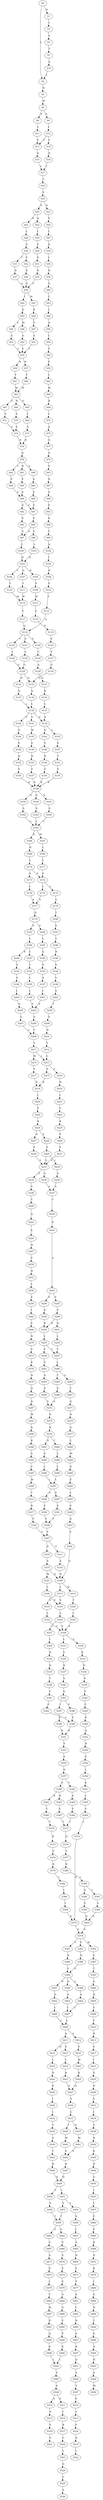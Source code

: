 strict digraph  {
	S0 -> S1 [ label = H ];
	S0 -> S2 [ label = L ];
	S1 -> S3 [ label = I ];
	S2 -> S4 [ label = N ];
	S3 -> S5 [ label = V ];
	S4 -> S6 [ label = W ];
	S5 -> S7 [ label = T ];
	S6 -> S8 [ label = A ];
	S6 -> S9 [ label = S ];
	S7 -> S10 [ label = S ];
	S8 -> S11 [ label = L ];
	S9 -> S12 [ label = L ];
	S10 -> S2 [ label = L ];
	S11 -> S13 [ label = F ];
	S12 -> S13 [ label = F ];
	S12 -> S14 [ label = Y ];
	S13 -> S15 [ label = Q ];
	S14 -> S16 [ label = Q ];
	S15 -> S17 [ label = L ];
	S16 -> S17 [ label = L ];
	S17 -> S18 [ label = C ];
	S18 -> S19 [ label = S ];
	S19 -> S20 [ label = D ];
	S19 -> S21 [ label = N ];
	S20 -> S22 [ label = Q ];
	S20 -> S23 [ label = R ];
	S21 -> S24 [ label = E ];
	S22 -> S25 [ label = L ];
	S23 -> S26 [ label = L ];
	S24 -> S27 [ label = L ];
	S25 -> S28 [ label = V ];
	S26 -> S29 [ label = A ];
	S27 -> S30 [ label = D ];
	S28 -> S31 [ label = D ];
	S29 -> S32 [ label = V ];
	S29 -> S33 [ label = T ];
	S30 -> S34 [ label = L ];
	S31 -> S35 [ label = D ];
	S32 -> S36 [ label = D ];
	S33 -> S37 [ label = D ];
	S34 -> S38 [ label = H ];
	S35 -> S39 [ label = G ];
	S36 -> S39 [ label = G ];
	S37 -> S39 [ label = G ];
	S38 -> S40 [ label = G ];
	S39 -> S41 [ label = M ];
	S39 -> S42 [ label = I ];
	S40 -> S43 [ label = C ];
	S41 -> S44 [ label = K ];
	S42 -> S45 [ label = Q ];
	S43 -> S46 [ label = L ];
	S44 -> S47 [ label = V ];
	S45 -> S48 [ label = M ];
	S45 -> S49 [ label = L ];
	S46 -> S50 [ label = Q ];
	S47 -> S51 [ label = A ];
	S48 -> S52 [ label = A ];
	S49 -> S53 [ label = A ];
	S50 -> S54 [ label = L ];
	S51 -> S55 [ label = Y ];
	S52 -> S55 [ label = Y ];
	S53 -> S55 [ label = Y ];
	S54 -> S56 [ label = Y ];
	S55 -> S57 [ label = H ];
	S55 -> S58 [ label = N ];
	S56 -> S59 [ label = P ];
	S57 -> S60 [ label = Y ];
	S58 -> S61 [ label = Y ];
	S59 -> S62 [ label = L ];
	S60 -> S63 [ label = W ];
	S61 -> S63 [ label = W ];
	S62 -> S64 [ label = W ];
	S63 -> S65 [ label = S ];
	S63 -> S66 [ label = N ];
	S63 -> S67 [ label = G ];
	S64 -> S68 [ label = R ];
	S65 -> S69 [ label = I ];
	S66 -> S70 [ label = V ];
	S67 -> S71 [ label = V ];
	S68 -> S72 [ label = I ];
	S69 -> S73 [ label = V ];
	S70 -> S74 [ label = V ];
	S71 -> S74 [ label = V ];
	S72 -> S75 [ label = A ];
	S73 -> S76 [ label = H ];
	S74 -> S76 [ label = H ];
	S75 -> S77 [ label = G ];
	S76 -> S78 [ label = G ];
	S77 -> S79 [ label = G ];
	S78 -> S80 [ label = Q ];
	S78 -> S81 [ label = H ];
	S78 -> S82 [ label = T ];
	S79 -> S83 [ label = V ];
	S80 -> S84 [ label = S ];
	S81 -> S85 [ label = P ];
	S82 -> S86 [ label = P ];
	S83 -> S87 [ label = N ];
	S84 -> S88 [ label = S ];
	S85 -> S89 [ label = S ];
	S86 -> S89 [ label = S ];
	S87 -> S90 [ label = G ];
	S88 -> S91 [ label = E ];
	S89 -> S92 [ label = D ];
	S89 -> S91 [ label = E ];
	S90 -> S93 [ label = E ];
	S91 -> S94 [ label = S ];
	S92 -> S95 [ label = S ];
	S93 -> S96 [ label = R ];
	S94 -> S97 [ label = A ];
	S94 -> S98 [ label = S ];
	S95 -> S97 [ label = A ];
	S96 -> S99 [ label = V ];
	S97 -> S100 [ label = L ];
	S98 -> S101 [ label = L ];
	S99 -> S102 [ label = Q ];
	S100 -> S103 [ label = H ];
	S101 -> S103 [ label = H ];
	S102 -> S104 [ label = I ];
	S103 -> S105 [ label = R ];
	S103 -> S106 [ label = L ];
	S103 -> S107 [ label = Q ];
	S104 -> S108 [ label = H ];
	S105 -> S109 [ label = V ];
	S106 -> S110 [ label = T ];
	S107 -> S111 [ label = T ];
	S108 -> S112 [ label = V ];
	S109 -> S113 [ label = M ];
	S110 -> S114 [ label = M ];
	S111 -> S114 [ label = M ];
	S112 -> S115 [ label = Y ];
	S113 -> S116 [ label = F ];
	S114 -> S117 [ label = Y ];
	S115 -> S118 [ label = Q ];
	S116 -> S119 [ label = D ];
	S117 -> S118 [ label = Q ];
	S118 -> S120 [ label = E ];
	S118 -> S121 [ label = S ];
	S118 -> S122 [ label = T ];
	S119 -> S123 [ label = S ];
	S120 -> S124 [ label = C ];
	S121 -> S125 [ label = L ];
	S122 -> S126 [ label = L ];
	S123 -> S127 [ label = V ];
	S124 -> S128 [ label = A ];
	S125 -> S129 [ label = G ];
	S126 -> S129 [ label = G ];
	S127 -> S130 [ label = G ];
	S128 -> S131 [ label = Q ];
	S129 -> S132 [ label = H ];
	S129 -> S133 [ label = Q ];
	S130 -> S133 [ label = Q ];
	S131 -> S134 [ label = K ];
	S132 -> S135 [ label = Q ];
	S133 -> S136 [ label = Q ];
	S134 -> S137 [ label = L ];
	S135 -> S138 [ label = L ];
	S136 -> S138 [ label = L ];
	S137 -> S139 [ label = A ];
	S138 -> S140 [ label = E ];
	S138 -> S139 [ label = A ];
	S138 -> S141 [ label = G ];
	S139 -> S142 [ label = Q ];
	S139 -> S143 [ label = L ];
	S140 -> S144 [ label = A ];
	S141 -> S145 [ label = W ];
	S142 -> S146 [ label = V ];
	S143 -> S147 [ label = V ];
	S144 -> S148 [ label = V ];
	S145 -> S149 [ label = V ];
	S146 -> S150 [ label = N ];
	S147 -> S151 [ label = T ];
	S148 -> S152 [ label = Q ];
	S149 -> S153 [ label = H ];
	S150 -> S154 [ label = Y ];
	S151 -> S155 [ label = Y ];
	S152 -> S156 [ label = Y ];
	S153 -> S157 [ label = Y ];
	S154 -> S158 [ label = K ];
	S155 -> S158 [ label = K ];
	S156 -> S158 [ label = K ];
	S157 -> S158 [ label = K ];
	S158 -> S159 [ label = S ];
	S158 -> S160 [ label = D ];
	S158 -> S161 [ label = N ];
	S159 -> S162 [ label = A ];
	S160 -> S163 [ label = A ];
	S161 -> S164 [ label = A ];
	S162 -> S165 [ label = L ];
	S163 -> S165 [ label = L ];
	S164 -> S165 [ label = L ];
	S165 -> S166 [ label = K ];
	S165 -> S167 [ label = M ];
	S166 -> S168 [ label = H ];
	S167 -> S169 [ label = L ];
	S168 -> S170 [ label = L ];
	S169 -> S171 [ label = L ];
	S170 -> S172 [ label = P ];
	S170 -> S173 [ label = S ];
	S171 -> S172 [ label = P ];
	S172 -> S174 [ label = I ];
	S172 -> S175 [ label = L ];
	S173 -> S176 [ label = I ];
	S174 -> S177 [ label = A ];
	S175 -> S178 [ label = A ];
	S176 -> S177 [ label = A ];
	S177 -> S179 [ label = Q ];
	S178 -> S180 [ label = T ];
	S179 -> S181 [ label = D ];
	S179 -> S182 [ label = E ];
	S180 -> S183 [ label = S ];
	S181 -> S184 [ label = L ];
	S182 -> S185 [ label = L ];
	S183 -> S186 [ label = T ];
	S184 -> S187 [ label = L ];
	S184 -> S188 [ label = R ];
	S185 -> S189 [ label = Q ];
	S186 -> S190 [ label = N ];
	S187 -> S191 [ label = I ];
	S188 -> S192 [ label = V ];
	S189 -> S193 [ label = V ];
	S190 -> S194 [ label = V ];
	S191 -> S195 [ label = I ];
	S192 -> S196 [ label = S ];
	S193 -> S197 [ label = A ];
	S194 -> S198 [ label = Y ];
	S195 -> S199 [ label = I ];
	S196 -> S200 [ label = I ];
	S197 -> S201 [ label = I ];
	S198 -> S202 [ label = V ];
	S199 -> S203 [ label = E ];
	S200 -> S204 [ label = D ];
	S201 -> S203 [ label = E ];
	S202 -> S205 [ label = T ];
	S203 -> S206 [ label = G ];
	S204 -> S207 [ label = G ];
	S205 -> S208 [ label = G ];
	S206 -> S209 [ label = C ];
	S207 -> S209 [ label = C ];
	S208 -> S210 [ label = H ];
	S209 -> S211 [ label = Y ];
	S210 -> S212 [ label = Y ];
	S211 -> S213 [ label = L ];
	S211 -> S214 [ label = M ];
	S212 -> S213 [ label = L ];
	S213 -> S215 [ label = Y ];
	S213 -> S216 [ label = F ];
	S214 -> S217 [ label = Y ];
	S215 -> S218 [ label = R ];
	S216 -> S219 [ label = H ];
	S217 -> S218 [ label = R ];
	S218 -> S220 [ label = I ];
	S219 -> S221 [ label = L ];
	S220 -> S222 [ label = F ];
	S221 -> S223 [ label = F ];
	S222 -> S224 [ label = K ];
	S223 -> S225 [ label = R ];
	S224 -> S226 [ label = E ];
	S224 -> S227 [ label = D ];
	S225 -> S228 [ label = P ];
	S226 -> S229 [ label = F ];
	S227 -> S230 [ label = F ];
	S228 -> S231 [ label = F ];
	S229 -> S232 [ label = L ];
	S229 -> S233 [ label = V ];
	S230 -> S233 [ label = V ];
	S231 -> S233 [ label = V ];
	S232 -> S234 [ label = A ];
	S233 -> S235 [ label = P ];
	S233 -> S236 [ label = A ];
	S234 -> S237 [ label = A ];
	S235 -> S238 [ label = V ];
	S236 -> S237 [ label = A ];
	S237 -> S239 [ label = C ];
	S238 -> S240 [ label = C ];
	S239 -> S241 [ label = D ];
	S240 -> S242 [ label = Q ];
	S241 -> S243 [ label = A ];
	S242 -> S244 [ label = E ];
	S243 -> S245 [ label = P ];
	S243 -> S246 [ label = S ];
	S244 -> S247 [ label = N ];
	S245 -> S248 [ label = E ];
	S246 -> S249 [ label = E ];
	S247 -> S250 [ label = E ];
	S248 -> S251 [ label = Q ];
	S248 -> S252 [ label = R ];
	S249 -> S252 [ label = R ];
	S250 -> S253 [ label = N ];
	S251 -> S254 [ label = L ];
	S252 -> S255 [ label = L ];
	S253 -> S256 [ label = L ];
	S254 -> S257 [ label = T ];
	S255 -> S257 [ label = T ];
	S255 -> S258 [ label = V ];
	S256 -> S259 [ label = E ];
	S257 -> S260 [ label = L ];
	S258 -> S261 [ label = V ];
	S259 -> S262 [ label = I ];
	S260 -> S263 [ label = V ];
	S260 -> S264 [ label = T ];
	S261 -> S265 [ label = A ];
	S262 -> S266 [ label = E ];
	S263 -> S267 [ label = T ];
	S264 -> S268 [ label = S ];
	S265 -> S269 [ label = S ];
	S266 -> S270 [ label = N ];
	S267 -> S271 [ label = Q ];
	S268 -> S272 [ label = S ];
	S269 -> S272 [ label = S ];
	S270 -> S273 [ label = V ];
	S271 -> S274 [ label = N ];
	S272 -> S275 [ label = N ];
	S273 -> S276 [ label = K ];
	S274 -> S277 [ label = Q ];
	S275 -> S278 [ label = R ];
	S276 -> S279 [ label = N ];
	S277 -> S280 [ label = L ];
	S278 -> S281 [ label = H ];
	S278 -> S282 [ label = T ];
	S279 -> S283 [ label = N ];
	S280 -> S284 [ label = M ];
	S281 -> S285 [ label = E ];
	S282 -> S286 [ label = L ];
	S283 -> S287 [ label = D ];
	S284 -> S288 [ label = N ];
	S285 -> S289 [ label = L ];
	S286 -> S290 [ label = L ];
	S287 -> S291 [ label = W ];
	S288 -> S292 [ label = E ];
	S289 -> S293 [ label = L ];
	S290 -> S293 [ label = L ];
	S291 -> S294 [ label = R ];
	S292 -> S295 [ label = L ];
	S293 -> S296 [ label = G ];
	S293 -> S297 [ label = E ];
	S294 -> S298 [ label = K ];
	S295 -> S299 [ label = V ];
	S296 -> S300 [ label = E ];
	S297 -> S301 [ label = E ];
	S298 -> S302 [ label = S ];
	S299 -> S303 [ label = Q ];
	S300 -> S304 [ label = F ];
	S301 -> S304 [ label = F ];
	S302 -> S305 [ label = C ];
	S303 -> S306 [ label = S ];
	S304 -> S307 [ label = V ];
	S305 -> S308 [ label = M ];
	S306 -> S309 [ label = Q ];
	S307 -> S310 [ label = D ];
	S307 -> S311 [ label = E ];
	S308 -> S312 [ label = T ];
	S309 -> S313 [ label = L ];
	S309 -> S314 [ label = M ];
	S310 -> S315 [ label = S ];
	S311 -> S316 [ label = S ];
	S312 -> S317 [ label = R ];
	S313 -> S318 [ label = V ];
	S313 -> S319 [ label = S ];
	S314 -> S320 [ label = T ];
	S315 -> S321 [ label = M ];
	S315 -> S309 [ label = Q ];
	S316 -> S309 [ label = Q ];
	S317 -> S322 [ label = F ];
	S318 -> S323 [ label = L ];
	S319 -> S324 [ label = L ];
	S320 -> S325 [ label = L ];
	S321 -> S326 [ label = L ];
	S322 -> S307 [ label = V ];
	S323 -> S327 [ label = L ];
	S323 -> S328 [ label = V ];
	S324 -> S328 [ label = V ];
	S325 -> S328 [ label = V ];
	S326 -> S318 [ label = V ];
	S327 -> S329 [ label = L ];
	S328 -> S330 [ label = F ];
	S328 -> S331 [ label = L ];
	S329 -> S332 [ label = H ];
	S330 -> S333 [ label = R ];
	S331 -> S334 [ label = S ];
	S332 -> S335 [ label = H ];
	S333 -> S336 [ label = H ];
	S334 -> S337 [ label = H ];
	S335 -> S338 [ label = T ];
	S336 -> S339 [ label = S ];
	S337 -> S340 [ label = A ];
	S338 -> S341 [ label = Y ];
	S339 -> S342 [ label = S ];
	S340 -> S343 [ label = Q ];
	S341 -> S344 [ label = F ];
	S342 -> S345 [ label = F ];
	S343 -> S346 [ label = F ];
	S343 -> S347 [ label = I ];
	S344 -> S348 [ label = V ];
	S345 -> S349 [ label = R ];
	S346 -> S348 [ label = V ];
	S347 -> S350 [ label = V ];
	S348 -> S351 [ label = K ];
	S349 -> S352 [ label = Q ];
	S350 -> S351 [ label = K ];
	S351 -> S353 [ label = V ];
	S352 -> S354 [ label = N ];
	S353 -> S355 [ label = E ];
	S354 -> S356 [ label = G ];
	S355 -> S357 [ label = D ];
	S356 -> S358 [ label = L ];
	S357 -> S359 [ label = S ];
	S357 -> S360 [ label = T ];
	S358 -> S361 [ label = K ];
	S359 -> S362 [ label = N ];
	S359 -> S363 [ label = H ];
	S360 -> S364 [ label = S ];
	S361 -> S365 [ label = L ];
	S362 -> S366 [ label = T ];
	S363 -> S367 [ label = V ];
	S364 -> S368 [ label = V ];
	S365 -> S369 [ label = V ];
	S366 -> S370 [ label = T ];
	S367 -> S371 [ label = T ];
	S368 -> S371 [ label = T ];
	S369 -> S372 [ label = I ];
	S370 -> S373 [ label = H ];
	S371 -> S374 [ label = Q ];
	S372 -> S375 [ label = D ];
	S373 -> S376 [ label = V ];
	S374 -> S377 [ label = V ];
	S375 -> S378 [ label = S ];
	S376 -> S379 [ label = K ];
	S377 -> S380 [ label = R ];
	S378 -> S381 [ label = Y ];
	S378 -> S382 [ label = M ];
	S378 -> S383 [ label = G ];
	S379 -> S384 [ label = L ];
	S380 -> S385 [ label = L ];
	S381 -> S386 [ label = N ];
	S382 -> S387 [ label = E ];
	S383 -> S388 [ label = N ];
	S384 -> S389 [ label = I ];
	S385 -> S390 [ label = S ];
	S385 -> S391 [ label = T ];
	S386 -> S392 [ label = G ];
	S387 -> S393 [ label = T ];
	S388 -> S392 [ label = G ];
	S389 -> S394 [ label = I ];
	S390 -> S395 [ label = V ];
	S391 -> S396 [ label = V ];
	S392 -> S397 [ label = N ];
	S392 -> S398 [ label = Q ];
	S392 -> S399 [ label = L ];
	S393 -> S400 [ label = S ];
	S394 -> S375 [ label = D ];
	S395 -> S401 [ label = D ];
	S396 -> S401 [ label = D ];
	S397 -> S402 [ label = N ];
	S398 -> S403 [ label = A ];
	S399 -> S404 [ label = A ];
	S400 -> S405 [ label = N ];
	S401 -> S378 [ label = S ];
	S402 -> S406 [ label = L ];
	S403 -> S407 [ label = L ];
	S404 -> S407 [ label = L ];
	S405 -> S408 [ label = Y ];
	S406 -> S409 [ label = L ];
	S407 -> S409 [ label = L ];
	S408 -> S410 [ label = F ];
	S409 -> S411 [ label = A ];
	S409 -> S412 [ label = S ];
	S410 -> S413 [ label = R ];
	S411 -> S414 [ label = Q ];
	S411 -> S415 [ label = E ];
	S412 -> S416 [ label = E ];
	S413 -> S417 [ label = S ];
	S414 -> S418 [ label = L ];
	S415 -> S419 [ label = L ];
	S416 -> S420 [ label = M ];
	S417 -> S421 [ label = I ];
	S418 -> S422 [ label = H ];
	S419 -> S423 [ label = R ];
	S420 -> S424 [ label = R ];
	S421 -> S425 [ label = S ];
	S422 -> S426 [ label = R ];
	S423 -> S427 [ label = Q ];
	S424 -> S427 [ label = Q ];
	S425 -> S428 [ label = D ];
	S426 -> S429 [ label = I ];
	S427 -> S430 [ label = V ];
	S428 -> S431 [ label = V ];
	S429 -> S432 [ label = L ];
	S430 -> S433 [ label = L ];
	S431 -> S434 [ label = I ];
	S432 -> S435 [ label = T ];
	S433 -> S436 [ label = I ];
	S433 -> S437 [ label = N ];
	S434 -> S438 [ label = V ];
	S435 -> S439 [ label = A ];
	S436 -> S440 [ label = M ];
	S437 -> S441 [ label = M ];
	S438 -> S442 [ label = N ];
	S439 -> S443 [ label = T ];
	S440 -> S444 [ label = S ];
	S441 -> S444 [ label = S ];
	S442 -> S445 [ label = K ];
	S443 -> S446 [ label = H ];
	S444 -> S447 [ label = H ];
	S445 -> S448 [ label = D ];
	S446 -> S449 [ label = N ];
	S447 -> S449 [ label = N ];
	S448 -> S450 [ label = G ];
	S449 -> S451 [ label = I ];
	S449 -> S452 [ label = L ];
	S450 -> S453 [ label = I ];
	S451 -> S454 [ label = T ];
	S451 -> S455 [ label = V ];
	S452 -> S456 [ label = V ];
	S453 -> S457 [ label = L ];
	S454 -> S458 [ label = A ];
	S455 -> S459 [ label = T ];
	S456 -> S459 [ label = T ];
	S457 -> S460 [ label = E ];
	S458 -> S461 [ label = I ];
	S459 -> S462 [ label = G ];
	S459 -> S463 [ label = A ];
	S460 -> S464 [ label = E ];
	S461 -> S465 [ label = A ];
	S462 -> S466 [ label = S ];
	S463 -> S467 [ label = G ];
	S464 -> S468 [ label = K ];
	S465 -> S469 [ label = N ];
	S466 -> S470 [ label = S ];
	S467 -> S471 [ label = A ];
	S468 -> S472 [ label = D ];
	S469 -> S473 [ label = E ];
	S470 -> S474 [ label = E ];
	S471 -> S475 [ label = D ];
	S472 -> S476 [ label = K ];
	S473 -> S477 [ label = P ];
	S474 -> S478 [ label = S ];
	S475 -> S479 [ label = L ];
	S476 -> S480 [ label = I ];
	S477 -> S481 [ label = S ];
	S478 -> S482 [ label = A ];
	S479 -> S483 [ label = V ];
	S480 -> S484 [ label = S ];
	S481 -> S485 [ label = L ];
	S482 -> S486 [ label = G ];
	S483 -> S487 [ label = M ];
	S484 -> S488 [ label = N ];
	S485 -> S489 [ label = D ];
	S486 -> S490 [ label = E ];
	S487 -> S491 [ label = D ];
	S488 -> S492 [ label = T ];
	S489 -> S493 [ label = S ];
	S490 -> S494 [ label = P ];
	S491 -> S495 [ label = Q ];
	S492 -> S496 [ label = S ];
	S493 -> S497 [ label = K ];
	S494 -> S498 [ label = K ];
	S495 -> S499 [ label = K ];
	S496 -> S500 [ label = A ];
	S497 -> S501 [ label = Q ];
	S498 -> S502 [ label = L ];
	S499 -> S502 [ label = L ];
	S500 -> S503 [ label = N ];
	S501 -> S504 [ label = A ];
	S502 -> S505 [ label = A ];
	S503 -> S506 [ label = A ];
	S504 -> S507 [ label = T ];
	S505 -> S508 [ label = A ];
	S506 -> S509 [ label = M ];
	S507 -> S510 [ label = P ];
	S508 -> S511 [ label = P ];
	S508 -> S512 [ label = A ];
	S510 -> S513 [ label = V ];
	S511 -> S514 [ label = I ];
	S512 -> S515 [ label = S ];
	S513 -> S516 [ label = F ];
	S514 -> S517 [ label = R ];
	S515 -> S518 [ label = V ];
	S516 -> S519 [ label = R ];
	S517 -> S520 [ label = C ];
	S518 -> S521 [ label = V ];
	S519 -> S522 [ label = L ];
	S520 -> S523 [ label = L ];
	S523 -> S524 [ label = G ];
	S524 -> S525 [ label = C ];
	S525 -> S526 [ label = S ];
}
